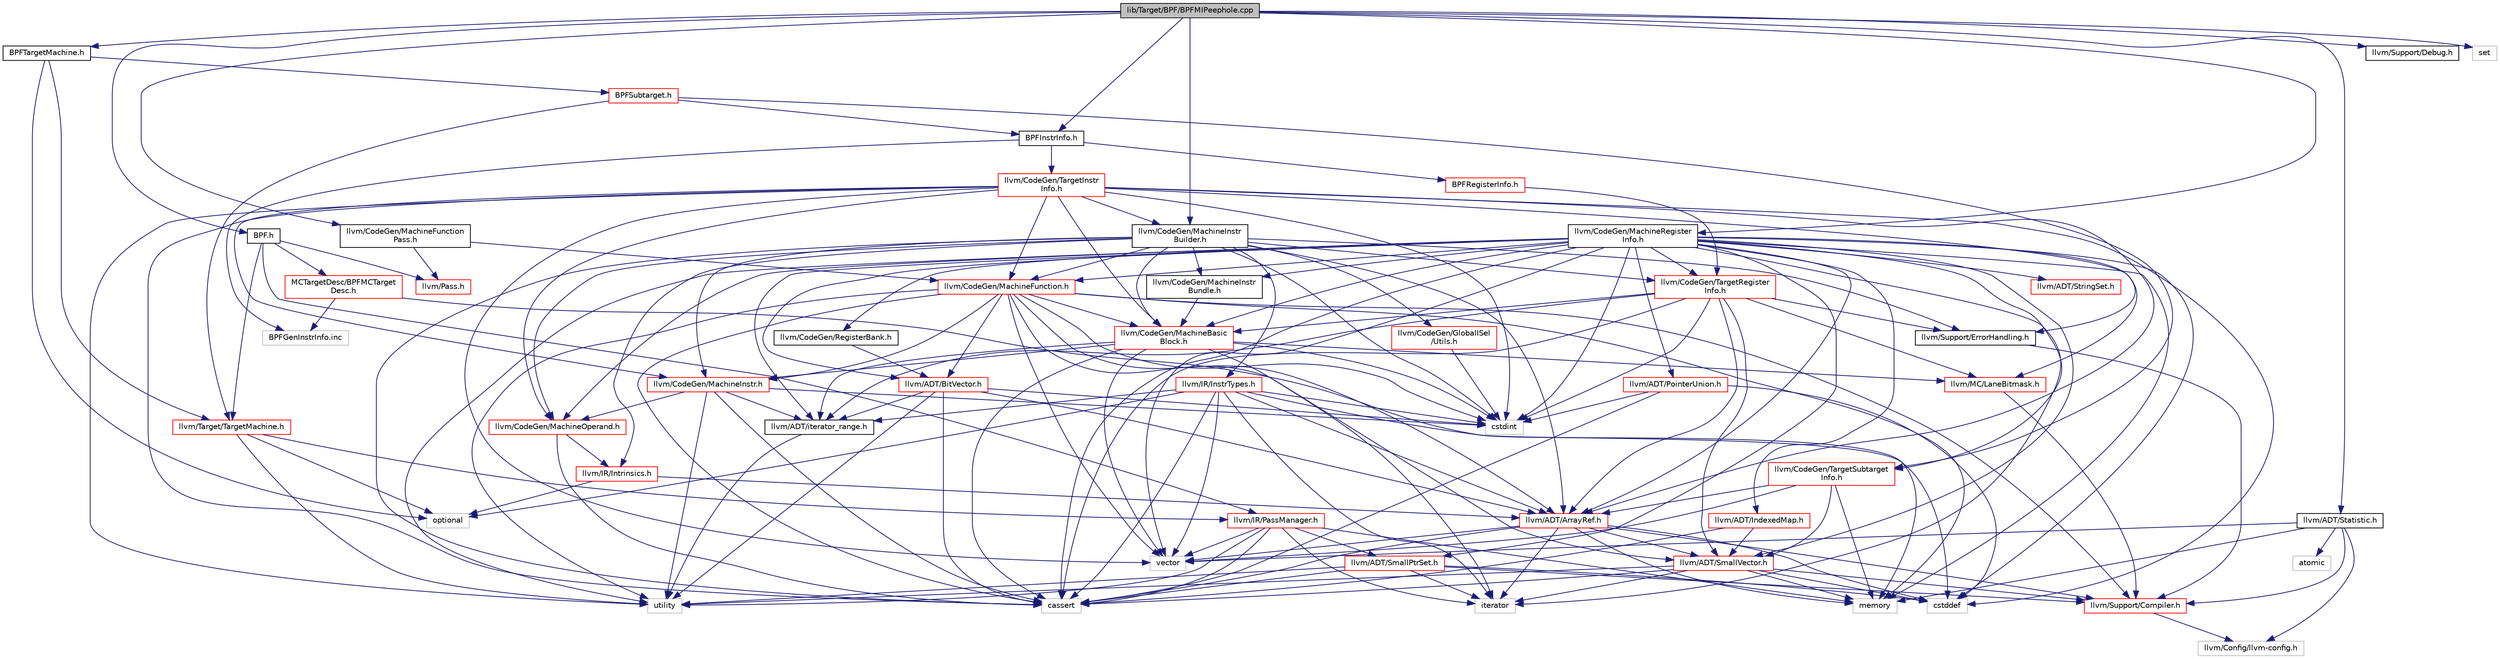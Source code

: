 digraph "lib/Target/BPF/BPFMIPeephole.cpp"
{
 // LATEX_PDF_SIZE
  bgcolor="transparent";
  edge [fontname="Helvetica",fontsize="10",labelfontname="Helvetica",labelfontsize="10"];
  node [fontname="Helvetica",fontsize="10",shape=record];
  Node1 [label="lib/Target/BPF/BPFMIPeephole.cpp",height=0.2,width=0.4,color="black", fillcolor="grey75", style="filled", fontcolor="black",tooltip=" "];
  Node1 -> Node2 [color="midnightblue",fontsize="10",style="solid",fontname="Helvetica"];
  Node2 [label="BPF.h",height=0.2,width=0.4,color="black",URL="$BPF_8h.html",tooltip=" "];
  Node2 -> Node3 [color="midnightblue",fontsize="10",style="solid",fontname="Helvetica"];
  Node3 [label="MCTargetDesc/BPFMCTarget\lDesc.h",height=0.2,width=0.4,color="red",URL="$BPFMCTargetDesc_8h.html",tooltip=" "];
  Node3 -> Node50 [color="midnightblue",fontsize="10",style="solid",fontname="Helvetica"];
  Node50 [label="memory",height=0.2,width=0.4,color="grey75",tooltip=" "];
  Node3 -> Node116 [color="midnightblue",fontsize="10",style="solid",fontname="Helvetica"];
  Node116 [label="BPFGenInstrInfo.inc",height=0.2,width=0.4,color="grey75",tooltip=" "];
  Node2 -> Node118 [color="midnightblue",fontsize="10",style="solid",fontname="Helvetica"];
  Node118 [label="llvm/IR/PassManager.h",height=0.2,width=0.4,color="red",URL="$PassManager_8h.html",tooltip=" "];
  Node118 -> Node119 [color="midnightblue",fontsize="10",style="solid",fontname="Helvetica"];
  Node119 [label="llvm/ADT/SmallPtrSet.h",height=0.2,width=0.4,color="red",URL="$SmallPtrSet_8h.html",tooltip=" "];
  Node119 -> Node18 [color="midnightblue",fontsize="10",style="solid",fontname="Helvetica"];
  Node18 [label="llvm/Support/Compiler.h",height=0.2,width=0.4,color="red",URL="$Compiler_8h.html",tooltip=" "];
  Node18 -> Node19 [color="midnightblue",fontsize="10",style="solid",fontname="Helvetica"];
  Node19 [label="llvm/Config/llvm-config.h",height=0.2,width=0.4,color="grey75",tooltip=" "];
  Node119 -> Node8 [color="midnightblue",fontsize="10",style="solid",fontname="Helvetica"];
  Node8 [label="cassert",height=0.2,width=0.4,color="grey75",tooltip=" "];
  Node119 -> Node9 [color="midnightblue",fontsize="10",style="solid",fontname="Helvetica"];
  Node9 [label="cstddef",height=0.2,width=0.4,color="grey75",tooltip=" "];
  Node119 -> Node39 [color="midnightblue",fontsize="10",style="solid",fontname="Helvetica"];
  Node39 [label="iterator",height=0.2,width=0.4,color="grey75",tooltip=" "];
  Node119 -> Node13 [color="midnightblue",fontsize="10",style="solid",fontname="Helvetica"];
  Node13 [label="utility",height=0.2,width=0.4,color="grey75",tooltip=" "];
  Node118 -> Node8 [color="midnightblue",fontsize="10",style="solid",fontname="Helvetica"];
  Node118 -> Node39 [color="midnightblue",fontsize="10",style="solid",fontname="Helvetica"];
  Node118 -> Node50 [color="midnightblue",fontsize="10",style="solid",fontname="Helvetica"];
  Node118 -> Node13 [color="midnightblue",fontsize="10",style="solid",fontname="Helvetica"];
  Node118 -> Node58 [color="midnightblue",fontsize="10",style="solid",fontname="Helvetica"];
  Node58 [label="vector",height=0.2,width=0.4,color="grey75",tooltip=" "];
  Node2 -> Node172 [color="midnightblue",fontsize="10",style="solid",fontname="Helvetica"];
  Node172 [label="llvm/Pass.h",height=0.2,width=0.4,color="red",URL="$Pass_8h.html",tooltip=" "];
  Node2 -> Node183 [color="midnightblue",fontsize="10",style="solid",fontname="Helvetica"];
  Node183 [label="llvm/Target/TargetMachine.h",height=0.2,width=0.4,color="red",URL="$Target_2TargetMachine_8h.html",tooltip=" "];
  Node183 -> Node118 [color="midnightblue",fontsize="10",style="solid",fontname="Helvetica"];
  Node183 -> Node46 [color="midnightblue",fontsize="10",style="solid",fontname="Helvetica"];
  Node46 [label="optional",height=0.2,width=0.4,color="grey75",tooltip=" "];
  Node183 -> Node13 [color="midnightblue",fontsize="10",style="solid",fontname="Helvetica"];
  Node1 -> Node193 [color="midnightblue",fontsize="10",style="solid",fontname="Helvetica"];
  Node193 [label="BPFInstrInfo.h",height=0.2,width=0.4,color="black",URL="$BPFInstrInfo_8h.html",tooltip=" "];
  Node193 -> Node194 [color="midnightblue",fontsize="10",style="solid",fontname="Helvetica"];
  Node194 [label="BPFRegisterInfo.h",height=0.2,width=0.4,color="red",URL="$BPFRegisterInfo_8h.html",tooltip=" "];
  Node194 -> Node195 [color="midnightblue",fontsize="10",style="solid",fontname="Helvetica"];
  Node195 [label="llvm/CodeGen/TargetRegister\lInfo.h",height=0.2,width=0.4,color="red",URL="$TargetRegisterInfo_8h.html",tooltip=" "];
  Node195 -> Node42 [color="midnightblue",fontsize="10",style="solid",fontname="Helvetica"];
  Node42 [label="llvm/ADT/ArrayRef.h",height=0.2,width=0.4,color="red",URL="$ArrayRef_8h.html",tooltip=" "];
  Node42 -> Node48 [color="midnightblue",fontsize="10",style="solid",fontname="Helvetica"];
  Node48 [label="llvm/ADT/SmallVector.h",height=0.2,width=0.4,color="red",URL="$SmallVector_8h.html",tooltip=" "];
  Node48 -> Node18 [color="midnightblue",fontsize="10",style="solid",fontname="Helvetica"];
  Node48 -> Node8 [color="midnightblue",fontsize="10",style="solid",fontname="Helvetica"];
  Node48 -> Node9 [color="midnightblue",fontsize="10",style="solid",fontname="Helvetica"];
  Node48 -> Node39 [color="midnightblue",fontsize="10",style="solid",fontname="Helvetica"];
  Node48 -> Node50 [color="midnightblue",fontsize="10",style="solid",fontname="Helvetica"];
  Node48 -> Node13 [color="midnightblue",fontsize="10",style="solid",fontname="Helvetica"];
  Node42 -> Node18 [color="midnightblue",fontsize="10",style="solid",fontname="Helvetica"];
  Node42 -> Node8 [color="midnightblue",fontsize="10",style="solid",fontname="Helvetica"];
  Node42 -> Node9 [color="midnightblue",fontsize="10",style="solid",fontname="Helvetica"];
  Node42 -> Node39 [color="midnightblue",fontsize="10",style="solid",fontname="Helvetica"];
  Node42 -> Node50 [color="midnightblue",fontsize="10",style="solid",fontname="Helvetica"];
  Node42 -> Node58 [color="midnightblue",fontsize="10",style="solid",fontname="Helvetica"];
  Node195 -> Node48 [color="midnightblue",fontsize="10",style="solid",fontname="Helvetica"];
  Node195 -> Node56 [color="midnightblue",fontsize="10",style="solid",fontname="Helvetica"];
  Node56 [label="llvm/ADT/iterator_range.h",height=0.2,width=0.4,color="black",URL="$iterator__range_8h.html",tooltip=" "];
  Node56 -> Node13 [color="midnightblue",fontsize="10",style="solid",fontname="Helvetica"];
  Node195 -> Node196 [color="midnightblue",fontsize="10",style="solid",fontname="Helvetica"];
  Node196 [label="llvm/CodeGen/MachineBasic\lBlock.h",height=0.2,width=0.4,color="red",URL="$MachineBasicBlock_8h.html",tooltip=" "];
  Node196 -> Node56 [color="midnightblue",fontsize="10",style="solid",fontname="Helvetica"];
  Node196 -> Node199 [color="midnightblue",fontsize="10",style="solid",fontname="Helvetica"];
  Node199 [label="llvm/CodeGen/MachineInstr.h",height=0.2,width=0.4,color="red",URL="$MachineInstr_8h.html",tooltip=" "];
  Node199 -> Node56 [color="midnightblue",fontsize="10",style="solid",fontname="Helvetica"];
  Node199 -> Node210 [color="midnightblue",fontsize="10",style="solid",fontname="Helvetica"];
  Node210 [label="llvm/CodeGen/MachineOperand.h",height=0.2,width=0.4,color="red",URL="$MachineOperand_8h.html",tooltip=" "];
  Node210 -> Node213 [color="midnightblue",fontsize="10",style="solid",fontname="Helvetica"];
  Node213 [label="llvm/IR/Intrinsics.h",height=0.2,width=0.4,color="red",URL="$Intrinsics_8h.html",tooltip=" "];
  Node213 -> Node42 [color="midnightblue",fontsize="10",style="solid",fontname="Helvetica"];
  Node213 -> Node46 [color="midnightblue",fontsize="10",style="solid",fontname="Helvetica"];
  Node210 -> Node8 [color="midnightblue",fontsize="10",style="solid",fontname="Helvetica"];
  Node199 -> Node8 [color="midnightblue",fontsize="10",style="solid",fontname="Helvetica"];
  Node199 -> Node10 [color="midnightblue",fontsize="10",style="solid",fontname="Helvetica"];
  Node10 [label="cstdint",height=0.2,width=0.4,color="grey75",tooltip=" "];
  Node199 -> Node13 [color="midnightblue",fontsize="10",style="solid",fontname="Helvetica"];
  Node196 -> Node223 [color="midnightblue",fontsize="10",style="solid",fontname="Helvetica"];
  Node223 [label="llvm/MC/LaneBitmask.h",height=0.2,width=0.4,color="red",URL="$LaneBitmask_8h.html",tooltip=" "];
  Node223 -> Node18 [color="midnightblue",fontsize="10",style="solid",fontname="Helvetica"];
  Node196 -> Node8 [color="midnightblue",fontsize="10",style="solid",fontname="Helvetica"];
  Node196 -> Node10 [color="midnightblue",fontsize="10",style="solid",fontname="Helvetica"];
  Node196 -> Node39 [color="midnightblue",fontsize="10",style="solid",fontname="Helvetica"];
  Node196 -> Node58 [color="midnightblue",fontsize="10",style="solid",fontname="Helvetica"];
  Node195 -> Node223 [color="midnightblue",fontsize="10",style="solid",fontname="Helvetica"];
  Node195 -> Node27 [color="midnightblue",fontsize="10",style="solid",fontname="Helvetica"];
  Node27 [label="llvm/Support/ErrorHandling.h",height=0.2,width=0.4,color="black",URL="$Support_2ErrorHandling_8h.html",tooltip=" "];
  Node27 -> Node18 [color="midnightblue",fontsize="10",style="solid",fontname="Helvetica"];
  Node195 -> Node8 [color="midnightblue",fontsize="10",style="solid",fontname="Helvetica"];
  Node195 -> Node10 [color="midnightblue",fontsize="10",style="solid",fontname="Helvetica"];
  Node193 -> Node228 [color="midnightblue",fontsize="10",style="solid",fontname="Helvetica"];
  Node228 [label="llvm/CodeGen/TargetInstr\lInfo.h",height=0.2,width=0.4,color="red",URL="$TargetInstrInfo_8h.html",tooltip=" "];
  Node228 -> Node42 [color="midnightblue",fontsize="10",style="solid",fontname="Helvetica"];
  Node228 -> Node196 [color="midnightblue",fontsize="10",style="solid",fontname="Helvetica"];
  Node228 -> Node231 [color="midnightblue",fontsize="10",style="solid",fontname="Helvetica"];
  Node231 [label="llvm/CodeGen/MachineFunction.h",height=0.2,width=0.4,color="red",URL="$MachineFunction_8h.html",tooltip=" "];
  Node231 -> Node42 [color="midnightblue",fontsize="10",style="solid",fontname="Helvetica"];
  Node231 -> Node179 [color="midnightblue",fontsize="10",style="solid",fontname="Helvetica"];
  Node179 [label="llvm/ADT/BitVector.h",height=0.2,width=0.4,color="red",URL="$BitVector_8h.html",tooltip=" "];
  Node179 -> Node42 [color="midnightblue",fontsize="10",style="solid",fontname="Helvetica"];
  Node179 -> Node56 [color="midnightblue",fontsize="10",style="solid",fontname="Helvetica"];
  Node179 -> Node8 [color="midnightblue",fontsize="10",style="solid",fontname="Helvetica"];
  Node179 -> Node10 [color="midnightblue",fontsize="10",style="solid",fontname="Helvetica"];
  Node179 -> Node13 [color="midnightblue",fontsize="10",style="solid",fontname="Helvetica"];
  Node231 -> Node48 [color="midnightblue",fontsize="10",style="solid",fontname="Helvetica"];
  Node231 -> Node196 [color="midnightblue",fontsize="10",style="solid",fontname="Helvetica"];
  Node231 -> Node199 [color="midnightblue",fontsize="10",style="solid",fontname="Helvetica"];
  Node231 -> Node18 [color="midnightblue",fontsize="10",style="solid",fontname="Helvetica"];
  Node231 -> Node8 [color="midnightblue",fontsize="10",style="solid",fontname="Helvetica"];
  Node231 -> Node10 [color="midnightblue",fontsize="10",style="solid",fontname="Helvetica"];
  Node231 -> Node50 [color="midnightblue",fontsize="10",style="solid",fontname="Helvetica"];
  Node231 -> Node13 [color="midnightblue",fontsize="10",style="solid",fontname="Helvetica"];
  Node231 -> Node58 [color="midnightblue",fontsize="10",style="solid",fontname="Helvetica"];
  Node228 -> Node199 [color="midnightblue",fontsize="10",style="solid",fontname="Helvetica"];
  Node228 -> Node234 [color="midnightblue",fontsize="10",style="solid",fontname="Helvetica"];
  Node234 [label="llvm/CodeGen/MachineInstr\lBuilder.h",height=0.2,width=0.4,color="black",URL="$MachineInstrBuilder_8h.html",tooltip=" "];
  Node234 -> Node42 [color="midnightblue",fontsize="10",style="solid",fontname="Helvetica"];
  Node234 -> Node235 [color="midnightblue",fontsize="10",style="solid",fontname="Helvetica"];
  Node235 [label="llvm/CodeGen/GlobalISel\l/Utils.h",height=0.2,width=0.4,color="red",URL="$CodeGen_2GlobalISel_2Utils_8h.html",tooltip=" "];
  Node235 -> Node10 [color="midnightblue",fontsize="10",style="solid",fontname="Helvetica"];
  Node234 -> Node196 [color="midnightblue",fontsize="10",style="solid",fontname="Helvetica"];
  Node234 -> Node231 [color="midnightblue",fontsize="10",style="solid",fontname="Helvetica"];
  Node234 -> Node199 [color="midnightblue",fontsize="10",style="solid",fontname="Helvetica"];
  Node234 -> Node238 [color="midnightblue",fontsize="10",style="solid",fontname="Helvetica"];
  Node238 [label="llvm/CodeGen/MachineInstr\lBundle.h",height=0.2,width=0.4,color="black",URL="$MachineInstrBundle_8h.html",tooltip=" "];
  Node238 -> Node196 [color="midnightblue",fontsize="10",style="solid",fontname="Helvetica"];
  Node234 -> Node210 [color="midnightblue",fontsize="10",style="solid",fontname="Helvetica"];
  Node234 -> Node195 [color="midnightblue",fontsize="10",style="solid",fontname="Helvetica"];
  Node234 -> Node239 [color="midnightblue",fontsize="10",style="solid",fontname="Helvetica"];
  Node239 [label="llvm/IR/InstrTypes.h",height=0.2,width=0.4,color="red",URL="$InstrTypes_8h.html",tooltip=" "];
  Node239 -> Node42 [color="midnightblue",fontsize="10",style="solid",fontname="Helvetica"];
  Node239 -> Node56 [color="midnightblue",fontsize="10",style="solid",fontname="Helvetica"];
  Node239 -> Node8 [color="midnightblue",fontsize="10",style="solid",fontname="Helvetica"];
  Node239 -> Node9 [color="midnightblue",fontsize="10",style="solid",fontname="Helvetica"];
  Node239 -> Node10 [color="midnightblue",fontsize="10",style="solid",fontname="Helvetica"];
  Node239 -> Node39 [color="midnightblue",fontsize="10",style="solid",fontname="Helvetica"];
  Node239 -> Node46 [color="midnightblue",fontsize="10",style="solid",fontname="Helvetica"];
  Node239 -> Node58 [color="midnightblue",fontsize="10",style="solid",fontname="Helvetica"];
  Node234 -> Node213 [color="midnightblue",fontsize="10",style="solid",fontname="Helvetica"];
  Node234 -> Node27 [color="midnightblue",fontsize="10",style="solid",fontname="Helvetica"];
  Node234 -> Node8 [color="midnightblue",fontsize="10",style="solid",fontname="Helvetica"];
  Node234 -> Node10 [color="midnightblue",fontsize="10",style="solid",fontname="Helvetica"];
  Node228 -> Node210 [color="midnightblue",fontsize="10",style="solid",fontname="Helvetica"];
  Node228 -> Node27 [color="midnightblue",fontsize="10",style="solid",fontname="Helvetica"];
  Node228 -> Node8 [color="midnightblue",fontsize="10",style="solid",fontname="Helvetica"];
  Node228 -> Node9 [color="midnightblue",fontsize="10",style="solid",fontname="Helvetica"];
  Node228 -> Node10 [color="midnightblue",fontsize="10",style="solid",fontname="Helvetica"];
  Node228 -> Node13 [color="midnightblue",fontsize="10",style="solid",fontname="Helvetica"];
  Node228 -> Node58 [color="midnightblue",fontsize="10",style="solid",fontname="Helvetica"];
  Node193 -> Node116 [color="midnightblue",fontsize="10",style="solid",fontname="Helvetica"];
  Node1 -> Node265 [color="midnightblue",fontsize="10",style="solid",fontname="Helvetica"];
  Node265 [label="BPFTargetMachine.h",height=0.2,width=0.4,color="black",URL="$BPFTargetMachine_8h.html",tooltip=" "];
  Node265 -> Node266 [color="midnightblue",fontsize="10",style="solid",fontname="Helvetica"];
  Node266 [label="BPFSubtarget.h",height=0.2,width=0.4,color="red",URL="$BPFSubtarget_8h.html",tooltip=" "];
  Node266 -> Node193 [color="midnightblue",fontsize="10",style="solid",fontname="Helvetica"];
  Node266 -> Node246 [color="midnightblue",fontsize="10",style="solid",fontname="Helvetica"];
  Node246 [label="llvm/CodeGen/TargetSubtarget\lInfo.h",height=0.2,width=0.4,color="red",URL="$TargetSubtargetInfo_8h.html",tooltip=" "];
  Node246 -> Node42 [color="midnightblue",fontsize="10",style="solid",fontname="Helvetica"];
  Node246 -> Node48 [color="midnightblue",fontsize="10",style="solid",fontname="Helvetica"];
  Node246 -> Node50 [color="midnightblue",fontsize="10",style="solid",fontname="Helvetica"];
  Node246 -> Node58 [color="midnightblue",fontsize="10",style="solid",fontname="Helvetica"];
  Node266 -> Node183 [color="midnightblue",fontsize="10",style="solid",fontname="Helvetica"];
  Node265 -> Node183 [color="midnightblue",fontsize="10",style="solid",fontname="Helvetica"];
  Node265 -> Node46 [color="midnightblue",fontsize="10",style="solid",fontname="Helvetica"];
  Node1 -> Node297 [color="midnightblue",fontsize="10",style="solid",fontname="Helvetica"];
  Node297 [label="llvm/ADT/Statistic.h",height=0.2,width=0.4,color="black",URL="$Statistic_8h.html",tooltip=" "];
  Node297 -> Node19 [color="midnightblue",fontsize="10",style="solid",fontname="Helvetica"];
  Node297 -> Node18 [color="midnightblue",fontsize="10",style="solid",fontname="Helvetica"];
  Node297 -> Node186 [color="midnightblue",fontsize="10",style="solid",fontname="Helvetica"];
  Node186 [label="atomic",height=0.2,width=0.4,color="grey75",tooltip=" "];
  Node297 -> Node50 [color="midnightblue",fontsize="10",style="solid",fontname="Helvetica"];
  Node297 -> Node58 [color="midnightblue",fontsize="10",style="solid",fontname="Helvetica"];
  Node1 -> Node262 [color="midnightblue",fontsize="10",style="solid",fontname="Helvetica"];
  Node262 [label="llvm/CodeGen/MachineFunction\lPass.h",height=0.2,width=0.4,color="black",URL="$MachineFunctionPass_8h.html",tooltip=" "];
  Node262 -> Node231 [color="midnightblue",fontsize="10",style="solid",fontname="Helvetica"];
  Node262 -> Node172 [color="midnightblue",fontsize="10",style="solid",fontname="Helvetica"];
  Node1 -> Node234 [color="midnightblue",fontsize="10",style="solid",fontname="Helvetica"];
  Node1 -> Node242 [color="midnightblue",fontsize="10",style="solid",fontname="Helvetica"];
  Node242 [label="llvm/CodeGen/MachineRegister\lInfo.h",height=0.2,width=0.4,color="black",URL="$MachineRegisterInfo_8h.html",tooltip=" "];
  Node242 -> Node42 [color="midnightblue",fontsize="10",style="solid",fontname="Helvetica"];
  Node242 -> Node179 [color="midnightblue",fontsize="10",style="solid",fontname="Helvetica"];
  Node242 -> Node243 [color="midnightblue",fontsize="10",style="solid",fontname="Helvetica"];
  Node243 [label="llvm/ADT/IndexedMap.h",height=0.2,width=0.4,color="red",URL="$IndexedMap_8h.html",tooltip=" "];
  Node243 -> Node48 [color="midnightblue",fontsize="10",style="solid",fontname="Helvetica"];
  Node243 -> Node8 [color="midnightblue",fontsize="10",style="solid",fontname="Helvetica"];
  Node242 -> Node121 [color="midnightblue",fontsize="10",style="solid",fontname="Helvetica"];
  Node121 [label="llvm/ADT/PointerUnion.h",height=0.2,width=0.4,color="red",URL="$PointerUnion_8h.html",tooltip=" "];
  Node121 -> Node8 [color="midnightblue",fontsize="10",style="solid",fontname="Helvetica"];
  Node121 -> Node9 [color="midnightblue",fontsize="10",style="solid",fontname="Helvetica"];
  Node121 -> Node10 [color="midnightblue",fontsize="10",style="solid",fontname="Helvetica"];
  Node242 -> Node119 [color="midnightblue",fontsize="10",style="solid",fontname="Helvetica"];
  Node242 -> Node48 [color="midnightblue",fontsize="10",style="solid",fontname="Helvetica"];
  Node242 -> Node244 [color="midnightblue",fontsize="10",style="solid",fontname="Helvetica"];
  Node244 [label="llvm/ADT/StringSet.h",height=0.2,width=0.4,color="red",URL="$StringSet_8h.html",tooltip=" "];
  Node242 -> Node56 [color="midnightblue",fontsize="10",style="solid",fontname="Helvetica"];
  Node242 -> Node196 [color="midnightblue",fontsize="10",style="solid",fontname="Helvetica"];
  Node242 -> Node231 [color="midnightblue",fontsize="10",style="solid",fontname="Helvetica"];
  Node242 -> Node238 [color="midnightblue",fontsize="10",style="solid",fontname="Helvetica"];
  Node242 -> Node210 [color="midnightblue",fontsize="10",style="solid",fontname="Helvetica"];
  Node242 -> Node245 [color="midnightblue",fontsize="10",style="solid",fontname="Helvetica"];
  Node245 [label="llvm/CodeGen/RegisterBank.h",height=0.2,width=0.4,color="black",URL="$RegisterBank_8h.html",tooltip=" "];
  Node245 -> Node179 [color="midnightblue",fontsize="10",style="solid",fontname="Helvetica"];
  Node242 -> Node195 [color="midnightblue",fontsize="10",style="solid",fontname="Helvetica"];
  Node242 -> Node246 [color="midnightblue",fontsize="10",style="solid",fontname="Helvetica"];
  Node242 -> Node223 [color="midnightblue",fontsize="10",style="solid",fontname="Helvetica"];
  Node242 -> Node8 [color="midnightblue",fontsize="10",style="solid",fontname="Helvetica"];
  Node242 -> Node9 [color="midnightblue",fontsize="10",style="solid",fontname="Helvetica"];
  Node242 -> Node10 [color="midnightblue",fontsize="10",style="solid",fontname="Helvetica"];
  Node242 -> Node39 [color="midnightblue",fontsize="10",style="solid",fontname="Helvetica"];
  Node242 -> Node50 [color="midnightblue",fontsize="10",style="solid",fontname="Helvetica"];
  Node242 -> Node13 [color="midnightblue",fontsize="10",style="solid",fontname="Helvetica"];
  Node242 -> Node58 [color="midnightblue",fontsize="10",style="solid",fontname="Helvetica"];
  Node1 -> Node80 [color="midnightblue",fontsize="10",style="solid",fontname="Helvetica"];
  Node80 [label="llvm/Support/Debug.h",height=0.2,width=0.4,color="black",URL="$Debug_8h.html",tooltip=" "];
  Node1 -> Node130 [color="midnightblue",fontsize="10",style="solid",fontname="Helvetica"];
  Node130 [label="set",height=0.2,width=0.4,color="grey75",tooltip=" "];
}
